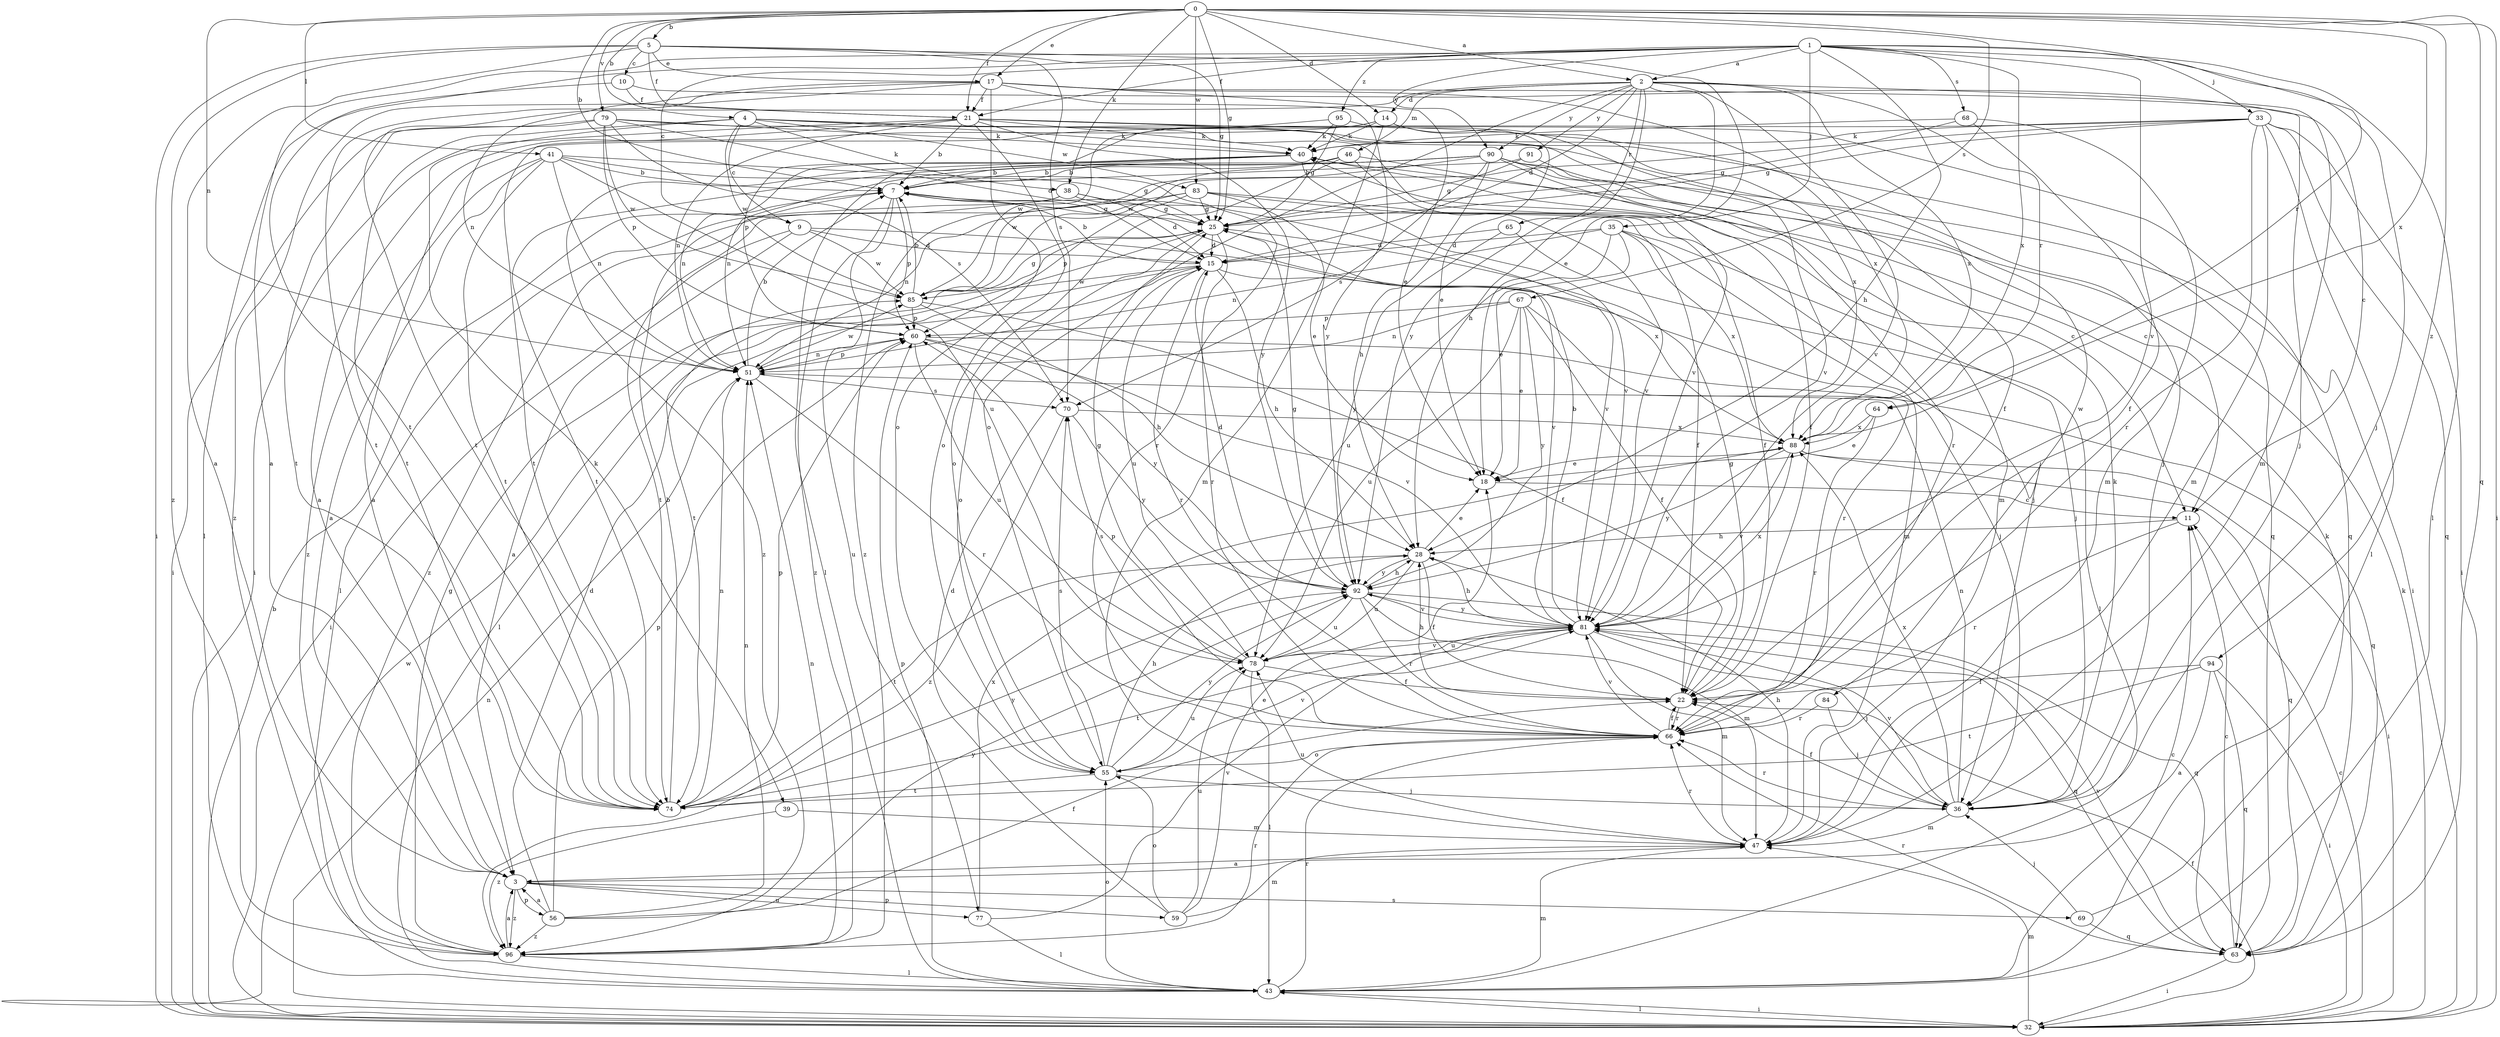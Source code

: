 strict digraph  {
0;
1;
2;
3;
4;
5;
7;
9;
10;
11;
14;
15;
17;
18;
21;
22;
25;
28;
32;
33;
35;
36;
38;
39;
40;
41;
43;
46;
47;
51;
55;
56;
59;
60;
63;
64;
65;
66;
67;
68;
69;
70;
74;
77;
78;
79;
81;
83;
84;
85;
88;
90;
91;
92;
94;
95;
96;
0 -> 2  [label=a];
0 -> 4  [label=b];
0 -> 5  [label=b];
0 -> 7  [label=b];
0 -> 14  [label=d];
0 -> 17  [label=e];
0 -> 21  [label=f];
0 -> 25  [label=g];
0 -> 32  [label=i];
0 -> 38  [label=k];
0 -> 41  [label=l];
0 -> 51  [label=n];
0 -> 63  [label=q];
0 -> 64  [label=r];
0 -> 67  [label=s];
0 -> 79  [label=v];
0 -> 83  [label=w];
0 -> 88  [label=x];
0 -> 94  [label=z];
1 -> 2  [label=a];
1 -> 3  [label=a];
1 -> 9  [label=c];
1 -> 21  [label=f];
1 -> 28  [label=h];
1 -> 33  [label=j];
1 -> 35  [label=j];
1 -> 36  [label=j];
1 -> 43  [label=l];
1 -> 68  [label=s];
1 -> 74  [label=t];
1 -> 81  [label=v];
1 -> 88  [label=x];
1 -> 90  [label=y];
1 -> 95  [label=z];
2 -> 14  [label=d];
2 -> 15  [label=d];
2 -> 28  [label=h];
2 -> 46  [label=m];
2 -> 47  [label=m];
2 -> 55  [label=o];
2 -> 64  [label=r];
2 -> 65  [label=r];
2 -> 74  [label=t];
2 -> 81  [label=v];
2 -> 88  [label=x];
2 -> 90  [label=y];
2 -> 91  [label=y];
2 -> 92  [label=y];
3 -> 56  [label=p];
3 -> 59  [label=p];
3 -> 69  [label=s];
3 -> 77  [label=u];
3 -> 96  [label=z];
4 -> 9  [label=c];
4 -> 38  [label=k];
4 -> 39  [label=k];
4 -> 40  [label=k];
4 -> 74  [label=t];
4 -> 81  [label=v];
4 -> 83  [label=w];
4 -> 84  [label=w];
4 -> 85  [label=w];
5 -> 3  [label=a];
5 -> 10  [label=c];
5 -> 17  [label=e];
5 -> 18  [label=e];
5 -> 21  [label=f];
5 -> 25  [label=g];
5 -> 32  [label=i];
5 -> 70  [label=s];
5 -> 96  [label=z];
7 -> 25  [label=g];
7 -> 60  [label=p];
7 -> 77  [label=u];
7 -> 81  [label=v];
7 -> 96  [label=z];
9 -> 3  [label=a];
9 -> 15  [label=d];
9 -> 32  [label=i];
9 -> 85  [label=w];
9 -> 88  [label=x];
10 -> 11  [label=c];
10 -> 21  [label=f];
10 -> 43  [label=l];
11 -> 28  [label=h];
11 -> 66  [label=r];
14 -> 40  [label=k];
14 -> 47  [label=m];
14 -> 60  [label=p];
14 -> 74  [label=t];
14 -> 81  [label=v];
14 -> 88  [label=x];
15 -> 7  [label=b];
15 -> 28  [label=h];
15 -> 36  [label=j];
15 -> 43  [label=l];
15 -> 66  [label=r];
15 -> 78  [label=u];
15 -> 85  [label=w];
17 -> 18  [label=e];
17 -> 21  [label=f];
17 -> 36  [label=j];
17 -> 51  [label=n];
17 -> 55  [label=o];
17 -> 74  [label=t];
17 -> 88  [label=x];
17 -> 92  [label=y];
17 -> 96  [label=z];
18 -> 11  [label=c];
21 -> 3  [label=a];
21 -> 7  [label=b];
21 -> 22  [label=f];
21 -> 32  [label=i];
21 -> 36  [label=j];
21 -> 40  [label=k];
21 -> 51  [label=n];
21 -> 55  [label=o];
21 -> 63  [label=q];
21 -> 92  [label=y];
22 -> 25  [label=g];
22 -> 28  [label=h];
22 -> 66  [label=r];
25 -> 15  [label=d];
25 -> 55  [label=o];
25 -> 66  [label=r];
25 -> 74  [label=t];
25 -> 81  [label=v];
28 -> 18  [label=e];
28 -> 22  [label=f];
28 -> 74  [label=t];
28 -> 78  [label=u];
28 -> 92  [label=y];
32 -> 7  [label=b];
32 -> 11  [label=c];
32 -> 22  [label=f];
32 -> 40  [label=k];
32 -> 43  [label=l];
32 -> 47  [label=m];
32 -> 51  [label=n];
32 -> 85  [label=w];
33 -> 3  [label=a];
33 -> 25  [label=g];
33 -> 32  [label=i];
33 -> 40  [label=k];
33 -> 43  [label=l];
33 -> 47  [label=m];
33 -> 63  [label=q];
33 -> 66  [label=r];
33 -> 85  [label=w];
35 -> 15  [label=d];
35 -> 18  [label=e];
35 -> 36  [label=j];
35 -> 47  [label=m];
35 -> 51  [label=n];
35 -> 78  [label=u];
35 -> 88  [label=x];
36 -> 22  [label=f];
36 -> 40  [label=k];
36 -> 47  [label=m];
36 -> 51  [label=n];
36 -> 66  [label=r];
36 -> 81  [label=v];
36 -> 88  [label=x];
38 -> 15  [label=d];
38 -> 22  [label=f];
38 -> 25  [label=g];
38 -> 43  [label=l];
38 -> 96  [label=z];
39 -> 47  [label=m];
39 -> 96  [label=z];
40 -> 7  [label=b];
40 -> 43  [label=l];
40 -> 51  [label=n];
40 -> 81  [label=v];
40 -> 96  [label=z];
41 -> 3  [label=a];
41 -> 7  [label=b];
41 -> 25  [label=g];
41 -> 51  [label=n];
41 -> 66  [label=r];
41 -> 74  [label=t];
41 -> 78  [label=u];
41 -> 96  [label=z];
43 -> 11  [label=c];
43 -> 32  [label=i];
43 -> 47  [label=m];
43 -> 55  [label=o];
43 -> 60  [label=p];
43 -> 66  [label=r];
46 -> 7  [label=b];
46 -> 11  [label=c];
46 -> 55  [label=o];
46 -> 81  [label=v];
46 -> 85  [label=w];
47 -> 3  [label=a];
47 -> 28  [label=h];
47 -> 66  [label=r];
47 -> 78  [label=u];
51 -> 7  [label=b];
51 -> 60  [label=p];
51 -> 66  [label=r];
51 -> 70  [label=s];
51 -> 85  [label=w];
55 -> 28  [label=h];
55 -> 36  [label=j];
55 -> 70  [label=s];
55 -> 74  [label=t];
55 -> 78  [label=u];
55 -> 81  [label=v];
55 -> 92  [label=y];
56 -> 3  [label=a];
56 -> 15  [label=d];
56 -> 22  [label=f];
56 -> 51  [label=n];
56 -> 60  [label=p];
56 -> 92  [label=y];
56 -> 96  [label=z];
59 -> 15  [label=d];
59 -> 18  [label=e];
59 -> 47  [label=m];
59 -> 55  [label=o];
59 -> 78  [label=u];
60 -> 51  [label=n];
60 -> 63  [label=q];
60 -> 78  [label=u];
60 -> 81  [label=v];
60 -> 92  [label=y];
63 -> 11  [label=c];
63 -> 32  [label=i];
63 -> 66  [label=r];
63 -> 81  [label=v];
64 -> 18  [label=e];
64 -> 66  [label=r];
64 -> 88  [label=x];
65 -> 15  [label=d];
65 -> 43  [label=l];
65 -> 92  [label=y];
66 -> 22  [label=f];
66 -> 55  [label=o];
66 -> 60  [label=p];
66 -> 81  [label=v];
67 -> 18  [label=e];
67 -> 22  [label=f];
67 -> 51  [label=n];
67 -> 60  [label=p];
67 -> 66  [label=r];
67 -> 78  [label=u];
67 -> 92  [label=y];
68 -> 22  [label=f];
68 -> 25  [label=g];
68 -> 40  [label=k];
68 -> 47  [label=m];
69 -> 36  [label=j];
69 -> 40  [label=k];
69 -> 63  [label=q];
70 -> 88  [label=x];
70 -> 92  [label=y];
70 -> 96  [label=z];
74 -> 7  [label=b];
74 -> 51  [label=n];
74 -> 60  [label=p];
74 -> 92  [label=y];
77 -> 43  [label=l];
77 -> 81  [label=v];
77 -> 88  [label=x];
78 -> 22  [label=f];
78 -> 25  [label=g];
78 -> 43  [label=l];
78 -> 70  [label=s];
78 -> 81  [label=v];
79 -> 15  [label=d];
79 -> 32  [label=i];
79 -> 40  [label=k];
79 -> 60  [label=p];
79 -> 63  [label=q];
79 -> 70  [label=s];
79 -> 74  [label=t];
79 -> 85  [label=w];
81 -> 7  [label=b];
81 -> 28  [label=h];
81 -> 36  [label=j];
81 -> 47  [label=m];
81 -> 63  [label=q];
81 -> 74  [label=t];
81 -> 78  [label=u];
81 -> 88  [label=x];
81 -> 92  [label=y];
83 -> 18  [label=e];
83 -> 22  [label=f];
83 -> 25  [label=g];
83 -> 36  [label=j];
83 -> 51  [label=n];
83 -> 60  [label=p];
83 -> 74  [label=t];
84 -> 36  [label=j];
84 -> 66  [label=r];
85 -> 7  [label=b];
85 -> 22  [label=f];
85 -> 25  [label=g];
85 -> 28  [label=h];
85 -> 60  [label=p];
88 -> 18  [label=e];
88 -> 32  [label=i];
88 -> 63  [label=q];
88 -> 81  [label=v];
88 -> 92  [label=y];
90 -> 7  [label=b];
90 -> 11  [label=c];
90 -> 22  [label=f];
90 -> 28  [label=h];
90 -> 32  [label=i];
90 -> 51  [label=n];
90 -> 66  [label=r];
90 -> 70  [label=s];
90 -> 74  [label=t];
90 -> 96  [label=z];
91 -> 7  [label=b];
91 -> 25  [label=g];
91 -> 47  [label=m];
92 -> 15  [label=d];
92 -> 25  [label=g];
92 -> 28  [label=h];
92 -> 47  [label=m];
92 -> 63  [label=q];
92 -> 66  [label=r];
92 -> 78  [label=u];
92 -> 81  [label=v];
94 -> 3  [label=a];
94 -> 22  [label=f];
94 -> 32  [label=i];
94 -> 63  [label=q];
94 -> 74  [label=t];
95 -> 18  [label=e];
95 -> 25  [label=g];
95 -> 40  [label=k];
95 -> 85  [label=w];
96 -> 3  [label=a];
96 -> 25  [label=g];
96 -> 43  [label=l];
96 -> 51  [label=n];
96 -> 66  [label=r];
}

